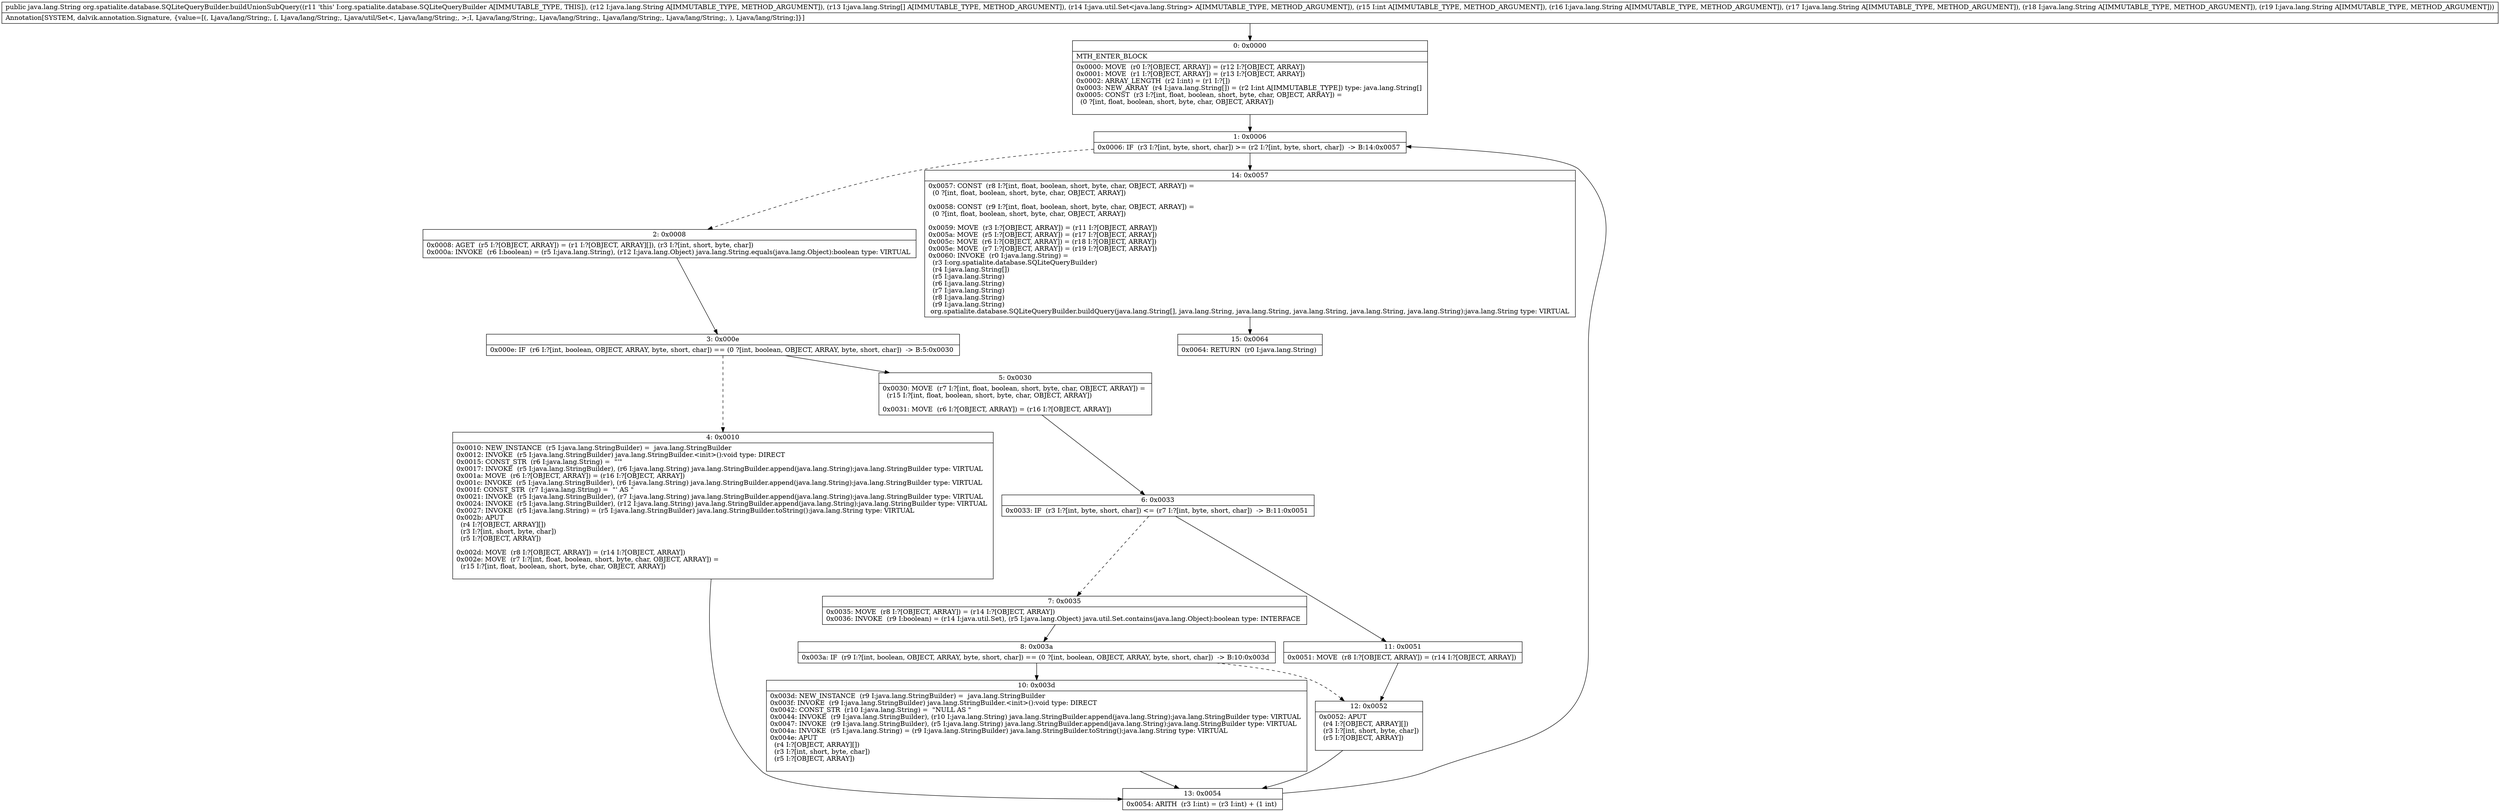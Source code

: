 digraph "CFG fororg.spatialite.database.SQLiteQueryBuilder.buildUnionSubQuery(Ljava\/lang\/String;[Ljava\/lang\/String;Ljava\/util\/Set;ILjava\/lang\/String;Ljava\/lang\/String;Ljava\/lang\/String;Ljava\/lang\/String;)Ljava\/lang\/String;" {
Node_0 [shape=record,label="{0\:\ 0x0000|MTH_ENTER_BLOCK\l|0x0000: MOVE  (r0 I:?[OBJECT, ARRAY]) = (r12 I:?[OBJECT, ARRAY]) \l0x0001: MOVE  (r1 I:?[OBJECT, ARRAY]) = (r13 I:?[OBJECT, ARRAY]) \l0x0002: ARRAY_LENGTH  (r2 I:int) = (r1 I:?[]) \l0x0003: NEW_ARRAY  (r4 I:java.lang.String[]) = (r2 I:int A[IMMUTABLE_TYPE]) type: java.lang.String[] \l0x0005: CONST  (r3 I:?[int, float, boolean, short, byte, char, OBJECT, ARRAY]) = \l  (0 ?[int, float, boolean, short, byte, char, OBJECT, ARRAY])\l \l}"];
Node_1 [shape=record,label="{1\:\ 0x0006|0x0006: IF  (r3 I:?[int, byte, short, char]) \>= (r2 I:?[int, byte, short, char])  \-\> B:14:0x0057 \l}"];
Node_2 [shape=record,label="{2\:\ 0x0008|0x0008: AGET  (r5 I:?[OBJECT, ARRAY]) = (r1 I:?[OBJECT, ARRAY][]), (r3 I:?[int, short, byte, char]) \l0x000a: INVOKE  (r6 I:boolean) = (r5 I:java.lang.String), (r12 I:java.lang.Object) java.lang.String.equals(java.lang.Object):boolean type: VIRTUAL \l}"];
Node_3 [shape=record,label="{3\:\ 0x000e|0x000e: IF  (r6 I:?[int, boolean, OBJECT, ARRAY, byte, short, char]) == (0 ?[int, boolean, OBJECT, ARRAY, byte, short, char])  \-\> B:5:0x0030 \l}"];
Node_4 [shape=record,label="{4\:\ 0x0010|0x0010: NEW_INSTANCE  (r5 I:java.lang.StringBuilder) =  java.lang.StringBuilder \l0x0012: INVOKE  (r5 I:java.lang.StringBuilder) java.lang.StringBuilder.\<init\>():void type: DIRECT \l0x0015: CONST_STR  (r6 I:java.lang.String) =  \"'\" \l0x0017: INVOKE  (r5 I:java.lang.StringBuilder), (r6 I:java.lang.String) java.lang.StringBuilder.append(java.lang.String):java.lang.StringBuilder type: VIRTUAL \l0x001a: MOVE  (r6 I:?[OBJECT, ARRAY]) = (r16 I:?[OBJECT, ARRAY]) \l0x001c: INVOKE  (r5 I:java.lang.StringBuilder), (r6 I:java.lang.String) java.lang.StringBuilder.append(java.lang.String):java.lang.StringBuilder type: VIRTUAL \l0x001f: CONST_STR  (r7 I:java.lang.String) =  \"' AS \" \l0x0021: INVOKE  (r5 I:java.lang.StringBuilder), (r7 I:java.lang.String) java.lang.StringBuilder.append(java.lang.String):java.lang.StringBuilder type: VIRTUAL \l0x0024: INVOKE  (r5 I:java.lang.StringBuilder), (r12 I:java.lang.String) java.lang.StringBuilder.append(java.lang.String):java.lang.StringBuilder type: VIRTUAL \l0x0027: INVOKE  (r5 I:java.lang.String) = (r5 I:java.lang.StringBuilder) java.lang.StringBuilder.toString():java.lang.String type: VIRTUAL \l0x002b: APUT  \l  (r4 I:?[OBJECT, ARRAY][])\l  (r3 I:?[int, short, byte, char])\l  (r5 I:?[OBJECT, ARRAY])\l \l0x002d: MOVE  (r8 I:?[OBJECT, ARRAY]) = (r14 I:?[OBJECT, ARRAY]) \l0x002e: MOVE  (r7 I:?[int, float, boolean, short, byte, char, OBJECT, ARRAY]) = \l  (r15 I:?[int, float, boolean, short, byte, char, OBJECT, ARRAY])\l \l}"];
Node_5 [shape=record,label="{5\:\ 0x0030|0x0030: MOVE  (r7 I:?[int, float, boolean, short, byte, char, OBJECT, ARRAY]) = \l  (r15 I:?[int, float, boolean, short, byte, char, OBJECT, ARRAY])\l \l0x0031: MOVE  (r6 I:?[OBJECT, ARRAY]) = (r16 I:?[OBJECT, ARRAY]) \l}"];
Node_6 [shape=record,label="{6\:\ 0x0033|0x0033: IF  (r3 I:?[int, byte, short, char]) \<= (r7 I:?[int, byte, short, char])  \-\> B:11:0x0051 \l}"];
Node_7 [shape=record,label="{7\:\ 0x0035|0x0035: MOVE  (r8 I:?[OBJECT, ARRAY]) = (r14 I:?[OBJECT, ARRAY]) \l0x0036: INVOKE  (r9 I:boolean) = (r14 I:java.util.Set), (r5 I:java.lang.Object) java.util.Set.contains(java.lang.Object):boolean type: INTERFACE \l}"];
Node_8 [shape=record,label="{8\:\ 0x003a|0x003a: IF  (r9 I:?[int, boolean, OBJECT, ARRAY, byte, short, char]) == (0 ?[int, boolean, OBJECT, ARRAY, byte, short, char])  \-\> B:10:0x003d \l}"];
Node_10 [shape=record,label="{10\:\ 0x003d|0x003d: NEW_INSTANCE  (r9 I:java.lang.StringBuilder) =  java.lang.StringBuilder \l0x003f: INVOKE  (r9 I:java.lang.StringBuilder) java.lang.StringBuilder.\<init\>():void type: DIRECT \l0x0042: CONST_STR  (r10 I:java.lang.String) =  \"NULL AS \" \l0x0044: INVOKE  (r9 I:java.lang.StringBuilder), (r10 I:java.lang.String) java.lang.StringBuilder.append(java.lang.String):java.lang.StringBuilder type: VIRTUAL \l0x0047: INVOKE  (r9 I:java.lang.StringBuilder), (r5 I:java.lang.String) java.lang.StringBuilder.append(java.lang.String):java.lang.StringBuilder type: VIRTUAL \l0x004a: INVOKE  (r5 I:java.lang.String) = (r9 I:java.lang.StringBuilder) java.lang.StringBuilder.toString():java.lang.String type: VIRTUAL \l0x004e: APUT  \l  (r4 I:?[OBJECT, ARRAY][])\l  (r3 I:?[int, short, byte, char])\l  (r5 I:?[OBJECT, ARRAY])\l \l}"];
Node_11 [shape=record,label="{11\:\ 0x0051|0x0051: MOVE  (r8 I:?[OBJECT, ARRAY]) = (r14 I:?[OBJECT, ARRAY]) \l}"];
Node_12 [shape=record,label="{12\:\ 0x0052|0x0052: APUT  \l  (r4 I:?[OBJECT, ARRAY][])\l  (r3 I:?[int, short, byte, char])\l  (r5 I:?[OBJECT, ARRAY])\l \l}"];
Node_13 [shape=record,label="{13\:\ 0x0054|0x0054: ARITH  (r3 I:int) = (r3 I:int) + (1 int) \l}"];
Node_14 [shape=record,label="{14\:\ 0x0057|0x0057: CONST  (r8 I:?[int, float, boolean, short, byte, char, OBJECT, ARRAY]) = \l  (0 ?[int, float, boolean, short, byte, char, OBJECT, ARRAY])\l \l0x0058: CONST  (r9 I:?[int, float, boolean, short, byte, char, OBJECT, ARRAY]) = \l  (0 ?[int, float, boolean, short, byte, char, OBJECT, ARRAY])\l \l0x0059: MOVE  (r3 I:?[OBJECT, ARRAY]) = (r11 I:?[OBJECT, ARRAY]) \l0x005a: MOVE  (r5 I:?[OBJECT, ARRAY]) = (r17 I:?[OBJECT, ARRAY]) \l0x005c: MOVE  (r6 I:?[OBJECT, ARRAY]) = (r18 I:?[OBJECT, ARRAY]) \l0x005e: MOVE  (r7 I:?[OBJECT, ARRAY]) = (r19 I:?[OBJECT, ARRAY]) \l0x0060: INVOKE  (r0 I:java.lang.String) = \l  (r3 I:org.spatialite.database.SQLiteQueryBuilder)\l  (r4 I:java.lang.String[])\l  (r5 I:java.lang.String)\l  (r6 I:java.lang.String)\l  (r7 I:java.lang.String)\l  (r8 I:java.lang.String)\l  (r9 I:java.lang.String)\l org.spatialite.database.SQLiteQueryBuilder.buildQuery(java.lang.String[], java.lang.String, java.lang.String, java.lang.String, java.lang.String, java.lang.String):java.lang.String type: VIRTUAL \l}"];
Node_15 [shape=record,label="{15\:\ 0x0064|0x0064: RETURN  (r0 I:java.lang.String) \l}"];
MethodNode[shape=record,label="{public java.lang.String org.spatialite.database.SQLiteQueryBuilder.buildUnionSubQuery((r11 'this' I:org.spatialite.database.SQLiteQueryBuilder A[IMMUTABLE_TYPE, THIS]), (r12 I:java.lang.String A[IMMUTABLE_TYPE, METHOD_ARGUMENT]), (r13 I:java.lang.String[] A[IMMUTABLE_TYPE, METHOD_ARGUMENT]), (r14 I:java.util.Set\<java.lang.String\> A[IMMUTABLE_TYPE, METHOD_ARGUMENT]), (r15 I:int A[IMMUTABLE_TYPE, METHOD_ARGUMENT]), (r16 I:java.lang.String A[IMMUTABLE_TYPE, METHOD_ARGUMENT]), (r17 I:java.lang.String A[IMMUTABLE_TYPE, METHOD_ARGUMENT]), (r18 I:java.lang.String A[IMMUTABLE_TYPE, METHOD_ARGUMENT]), (r19 I:java.lang.String A[IMMUTABLE_TYPE, METHOD_ARGUMENT]))  | Annotation[SYSTEM, dalvik.annotation.Signature, \{value=[(, Ljava\/lang\/String;, [, Ljava\/lang\/String;, Ljava\/util\/Set\<, Ljava\/lang\/String;, \>;I, Ljava\/lang\/String;, Ljava\/lang\/String;, Ljava\/lang\/String;, Ljava\/lang\/String;, ), Ljava\/lang\/String;]\}]\l}"];
MethodNode -> Node_0;
Node_0 -> Node_1;
Node_1 -> Node_2[style=dashed];
Node_1 -> Node_14;
Node_2 -> Node_3;
Node_3 -> Node_4[style=dashed];
Node_3 -> Node_5;
Node_4 -> Node_13;
Node_5 -> Node_6;
Node_6 -> Node_7[style=dashed];
Node_6 -> Node_11;
Node_7 -> Node_8;
Node_8 -> Node_10;
Node_8 -> Node_12[style=dashed];
Node_10 -> Node_13;
Node_11 -> Node_12;
Node_12 -> Node_13;
Node_13 -> Node_1;
Node_14 -> Node_15;
}

